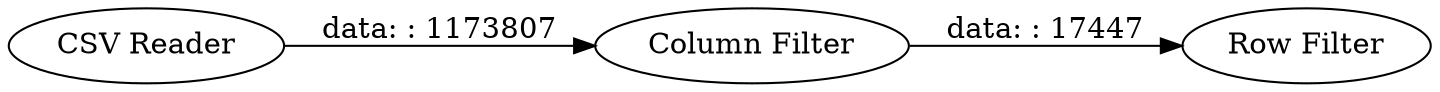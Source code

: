 digraph {
	"333384557352431101_3" [label="Row Filter"]
	"333384557352431101_2" [label="Column Filter"]
	"333384557352431101_1" [label="CSV Reader"]
	"333384557352431101_1" -> "333384557352431101_2" [label="data: : 1173807"]
	"333384557352431101_2" -> "333384557352431101_3" [label="data: : 17447"]
	rankdir=LR
}
